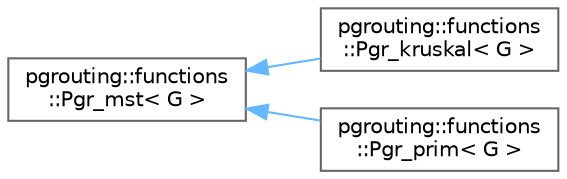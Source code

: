 digraph "Graphical Class Hierarchy"
{
 // LATEX_PDF_SIZE
  bgcolor="transparent";
  edge [fontname=Helvetica,fontsize=10,labelfontname=Helvetica,labelfontsize=10];
  node [fontname=Helvetica,fontsize=10,shape=box,height=0.2,width=0.4];
  rankdir="LR";
  Node0 [id="Node000000",label="pgrouting::functions\l::Pgr_mst\< G \>",height=0.2,width=0.4,color="grey40", fillcolor="white", style="filled",URL="$classpgrouting_1_1functions_1_1Pgr__mst.html",tooltip=" "];
  Node0 -> Node1 [id="edge16_Node000000_Node000001",dir="back",color="steelblue1",style="solid",tooltip=" "];
  Node1 [id="Node000001",label="pgrouting::functions\l::Pgr_kruskal\< G \>",height=0.2,width=0.4,color="grey40", fillcolor="white", style="filled",URL="$classpgrouting_1_1functions_1_1Pgr__kruskal.html",tooltip=" "];
  Node0 -> Node2 [id="edge17_Node000000_Node000002",dir="back",color="steelblue1",style="solid",tooltip=" "];
  Node2 [id="Node000002",label="pgrouting::functions\l::Pgr_prim\< G \>",height=0.2,width=0.4,color="grey40", fillcolor="white", style="filled",URL="$classpgrouting_1_1functions_1_1Pgr__prim.html",tooltip=" "];
}

